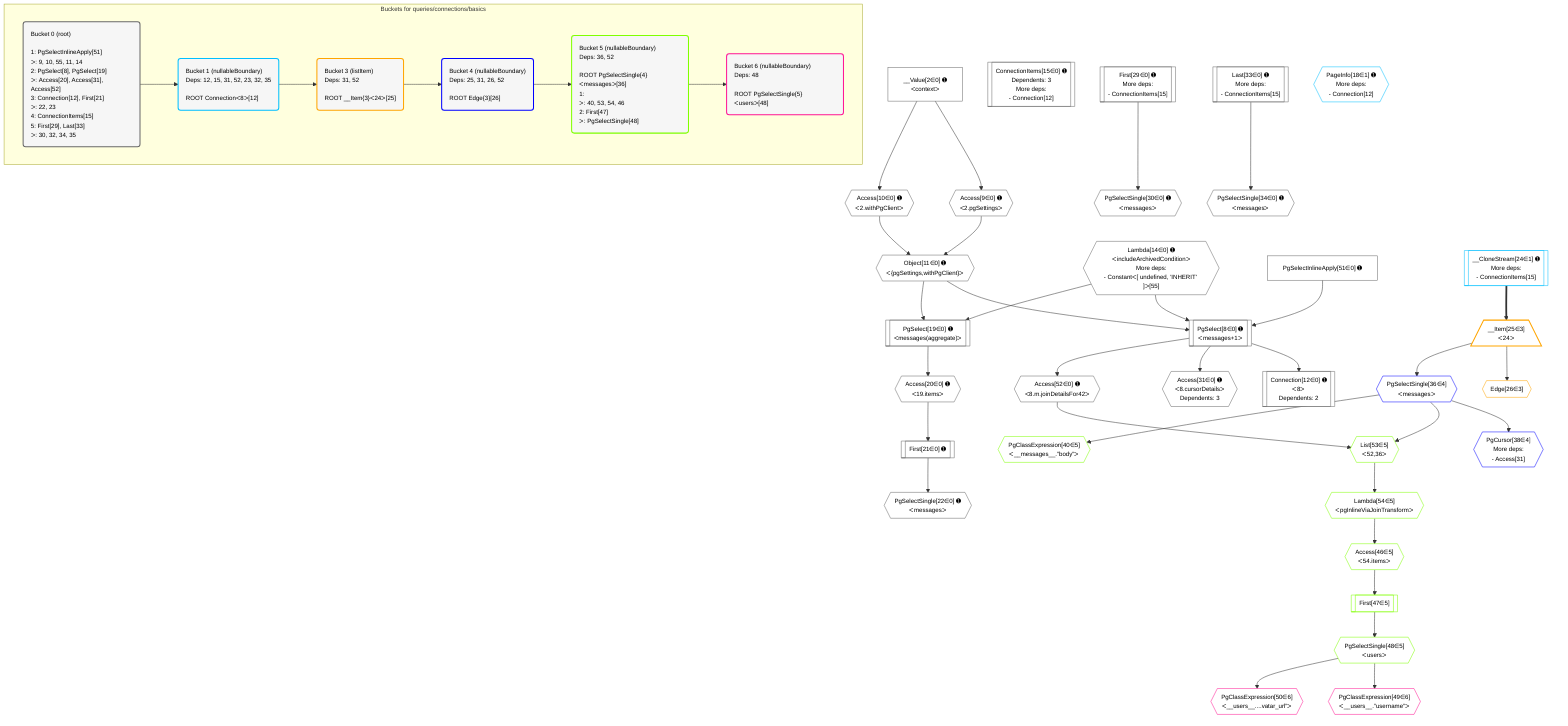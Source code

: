 %%{init: {'themeVariables': { 'fontSize': '12px'}}}%%
graph TD
    classDef path fill:#eee,stroke:#000,color:#000
    classDef plan fill:#fff,stroke-width:1px,color:#000
    classDef itemplan fill:#fff,stroke-width:2px,color:#000
    classDef unbatchedplan fill:#dff,stroke-width:1px,color:#000
    classDef sideeffectplan fill:#fcc,stroke-width:2px,color:#000
    classDef bucket fill:#f6f6f6,color:#000,stroke-width:2px,text-align:left

    subgraph "Buckets for queries/connections/basics"
    Bucket0("Bucket 0 (root)<br /><br />1: PgSelectInlineApply[51]<br />ᐳ: 9, 10, 55, 11, 14<br />2: PgSelect[8], PgSelect[19]<br />ᐳ: Access[20], Access[31], Access[52]<br />3: Connection[12], First[21]<br />ᐳ: 22, 23<br />4: ConnectionItems[15]<br />5: First[29], Last[33]<br />ᐳ: 30, 32, 34, 35"):::bucket
    Bucket1("Bucket 1 (nullableBoundary)<br />Deps: 12, 15, 31, 52, 23, 32, 35<br /><br />ROOT Connectionᐸ8ᐳ[12]"):::bucket
    Bucket3("Bucket 3 (listItem)<br />Deps: 31, 52<br /><br />ROOT __Item{3}ᐸ24ᐳ[25]"):::bucket
    Bucket4("Bucket 4 (nullableBoundary)<br />Deps: 25, 31, 26, 52<br /><br />ROOT Edge{3}[26]"):::bucket
    Bucket5("Bucket 5 (nullableBoundary)<br />Deps: 36, 52<br /><br />ROOT PgSelectSingle{4}ᐸmessagesᐳ[36]<br />1: <br />ᐳ: 40, 53, 54, 46<br />2: First[47]<br />ᐳ: PgSelectSingle[48]"):::bucket
    Bucket6("Bucket 6 (nullableBoundary)<br />Deps: 48<br /><br />ROOT PgSelectSingle{5}ᐸusersᐳ[48]"):::bucket
    end
    Bucket0 --> Bucket1
    Bucket1 --> Bucket3
    Bucket3 --> Bucket4
    Bucket4 --> Bucket5
    Bucket5 --> Bucket6

    %% plan dependencies
    PgSelect8[["PgSelect[8∈0] ➊<br />ᐸmessages+1ᐳ"]]:::plan
    Object11{{"Object[11∈0] ➊<br />ᐸ{pgSettings,withPgClient}ᐳ"}}:::plan
    Lambda14{{"Lambda[14∈0] ➊<br />ᐸincludeArchivedConditionᐳ<br />More deps:<br />- Constantᐸ[ undefined, 'INHERIT' ]ᐳ[55]"}}:::plan
    PgSelectInlineApply51["PgSelectInlineApply[51∈0] ➊"]:::plan
    Object11 & Lambda14 & PgSelectInlineApply51 --> PgSelect8
    Access9{{"Access[9∈0] ➊<br />ᐸ2.pgSettingsᐳ"}}:::plan
    Access10{{"Access[10∈0] ➊<br />ᐸ2.withPgClientᐳ"}}:::plan
    Access9 & Access10 --> Object11
    PgSelect19[["PgSelect[19∈0] ➊<br />ᐸmessages(aggregate)ᐳ"]]:::plan
    Object11 & Lambda14 --> PgSelect19
    __Value2["__Value[2∈0] ➊<br />ᐸcontextᐳ"]:::plan
    __Value2 --> Access9
    __Value2 --> Access10
    Connection12[["Connection[12∈0] ➊<br />ᐸ8ᐳ<br />Dependents: 2"]]:::plan
    PgSelect8 --> Connection12
    ConnectionItems15[["ConnectionItems[15∈0] ➊<br />Dependents: 3<br />More deps:<br />- Connection[12]"]]:::plan
    Access20{{"Access[20∈0] ➊<br />ᐸ19.itemsᐳ"}}:::plan
    PgSelect19 --> Access20
    First21[["First[21∈0] ➊"]]:::plan
    Access20 --> First21
    PgSelectSingle22{{"PgSelectSingle[22∈0] ➊<br />ᐸmessagesᐳ"}}:::plan
    First21 --> PgSelectSingle22
    First29[["First[29∈0] ➊<br />More deps:<br />- ConnectionItems[15]"]]:::plan
    PgSelectSingle30{{"PgSelectSingle[30∈0] ➊<br />ᐸmessagesᐳ"}}:::plan
    First29 --> PgSelectSingle30
    Access31{{"Access[31∈0] ➊<br />ᐸ8.cursorDetailsᐳ<br />Dependents: 3"}}:::plan
    PgSelect8 --> Access31
    Last33[["Last[33∈0] ➊<br />More deps:<br />- ConnectionItems[15]"]]:::plan
    PgSelectSingle34{{"PgSelectSingle[34∈0] ➊<br />ᐸmessagesᐳ"}}:::plan
    Last33 --> PgSelectSingle34
    Access52{{"Access[52∈0] ➊<br />ᐸ8.m.joinDetailsFor42ᐳ"}}:::plan
    PgSelect8 --> Access52
    PageInfo18{{"PageInfo[18∈1] ➊<br />More deps:<br />- Connection[12]"}}:::plan
    __CloneStream24[["__CloneStream[24∈1] ➊<br />More deps:<br />- ConnectionItems[15]"]]:::plan
    __Item25[/"__Item[25∈3]<br />ᐸ24ᐳ"\]:::itemplan
    __CloneStream24 ==> __Item25
    Edge26{{"Edge[26∈3]"}}:::plan
    __Item25 --> Edge26
    PgCursor38{{"PgCursor[38∈4]<br />More deps:<br />- Access[31]"}}:::plan
    PgSelectSingle36{{"PgSelectSingle[36∈4]<br />ᐸmessagesᐳ"}}:::plan
    PgSelectSingle36 --> PgCursor38
    __Item25 --> PgSelectSingle36
    List53{{"List[53∈5]<br />ᐸ52,36ᐳ"}}:::plan
    Access52 & PgSelectSingle36 --> List53
    PgClassExpression40{{"PgClassExpression[40∈5]<br />ᐸ__messages__.”body”ᐳ"}}:::plan
    PgSelectSingle36 --> PgClassExpression40
    Access46{{"Access[46∈5]<br />ᐸ54.itemsᐳ"}}:::plan
    Lambda54{{"Lambda[54∈5]<br />ᐸpgInlineViaJoinTransformᐳ"}}:::plan
    Lambda54 --> Access46
    First47[["First[47∈5]"]]:::plan
    Access46 --> First47
    PgSelectSingle48{{"PgSelectSingle[48∈5]<br />ᐸusersᐳ"}}:::plan
    First47 --> PgSelectSingle48
    List53 --> Lambda54
    PgClassExpression49{{"PgClassExpression[49∈6]<br />ᐸ__users__.”username”ᐳ"}}:::plan
    PgSelectSingle48 --> PgClassExpression49
    PgClassExpression50{{"PgClassExpression[50∈6]<br />ᐸ__users__....vatar_url”ᐳ"}}:::plan
    PgSelectSingle48 --> PgClassExpression50

    %% define steps
    classDef bucket0 stroke:#696969
    class Bucket0,__Value2,PgSelect8,Access9,Access10,Object11,Connection12,Lambda14,ConnectionItems15,PgSelect19,Access20,First21,PgSelectSingle22,First29,PgSelectSingle30,Access31,Last33,PgSelectSingle34,PgSelectInlineApply51,Access52 bucket0
    classDef bucket1 stroke:#00bfff
    class Bucket1,PageInfo18,__CloneStream24 bucket1
    classDef bucket3 stroke:#ffa500
    class Bucket3,__Item25,Edge26 bucket3
    classDef bucket4 stroke:#0000ff
    class Bucket4,PgSelectSingle36,PgCursor38 bucket4
    classDef bucket5 stroke:#7fff00
    class Bucket5,PgClassExpression40,Access46,First47,PgSelectSingle48,List53,Lambda54 bucket5
    classDef bucket6 stroke:#ff1493
    class Bucket6,PgClassExpression49,PgClassExpression50 bucket6